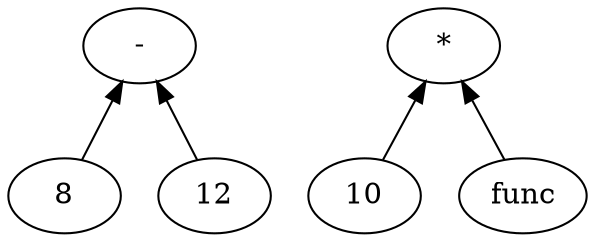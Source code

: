 digraph G {
 rankdir=BT;
 n_0[label="8"];
 n_1[label="12"];
 n_2[label="-"];
 n_3[label="10"];
 n_4[label="func"];
 n_5[label="*"];
n_1 -> n_2;
n_0 -> n_2;
n_4 -> n_5;
n_3 -> n_5;
}